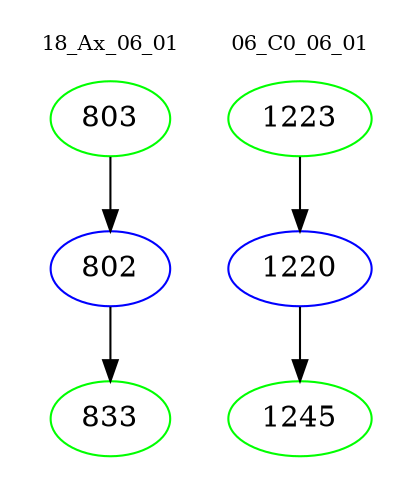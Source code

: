 digraph{
subgraph cluster_0 {
color = white
label = "18_Ax_06_01";
fontsize=10;
T0_803 [label="803", color="green"]
T0_803 -> T0_802 [color="black"]
T0_802 [label="802", color="blue"]
T0_802 -> T0_833 [color="black"]
T0_833 [label="833", color="green"]
}
subgraph cluster_1 {
color = white
label = "06_C0_06_01";
fontsize=10;
T1_1223 [label="1223", color="green"]
T1_1223 -> T1_1220 [color="black"]
T1_1220 [label="1220", color="blue"]
T1_1220 -> T1_1245 [color="black"]
T1_1245 [label="1245", color="green"]
}
}
